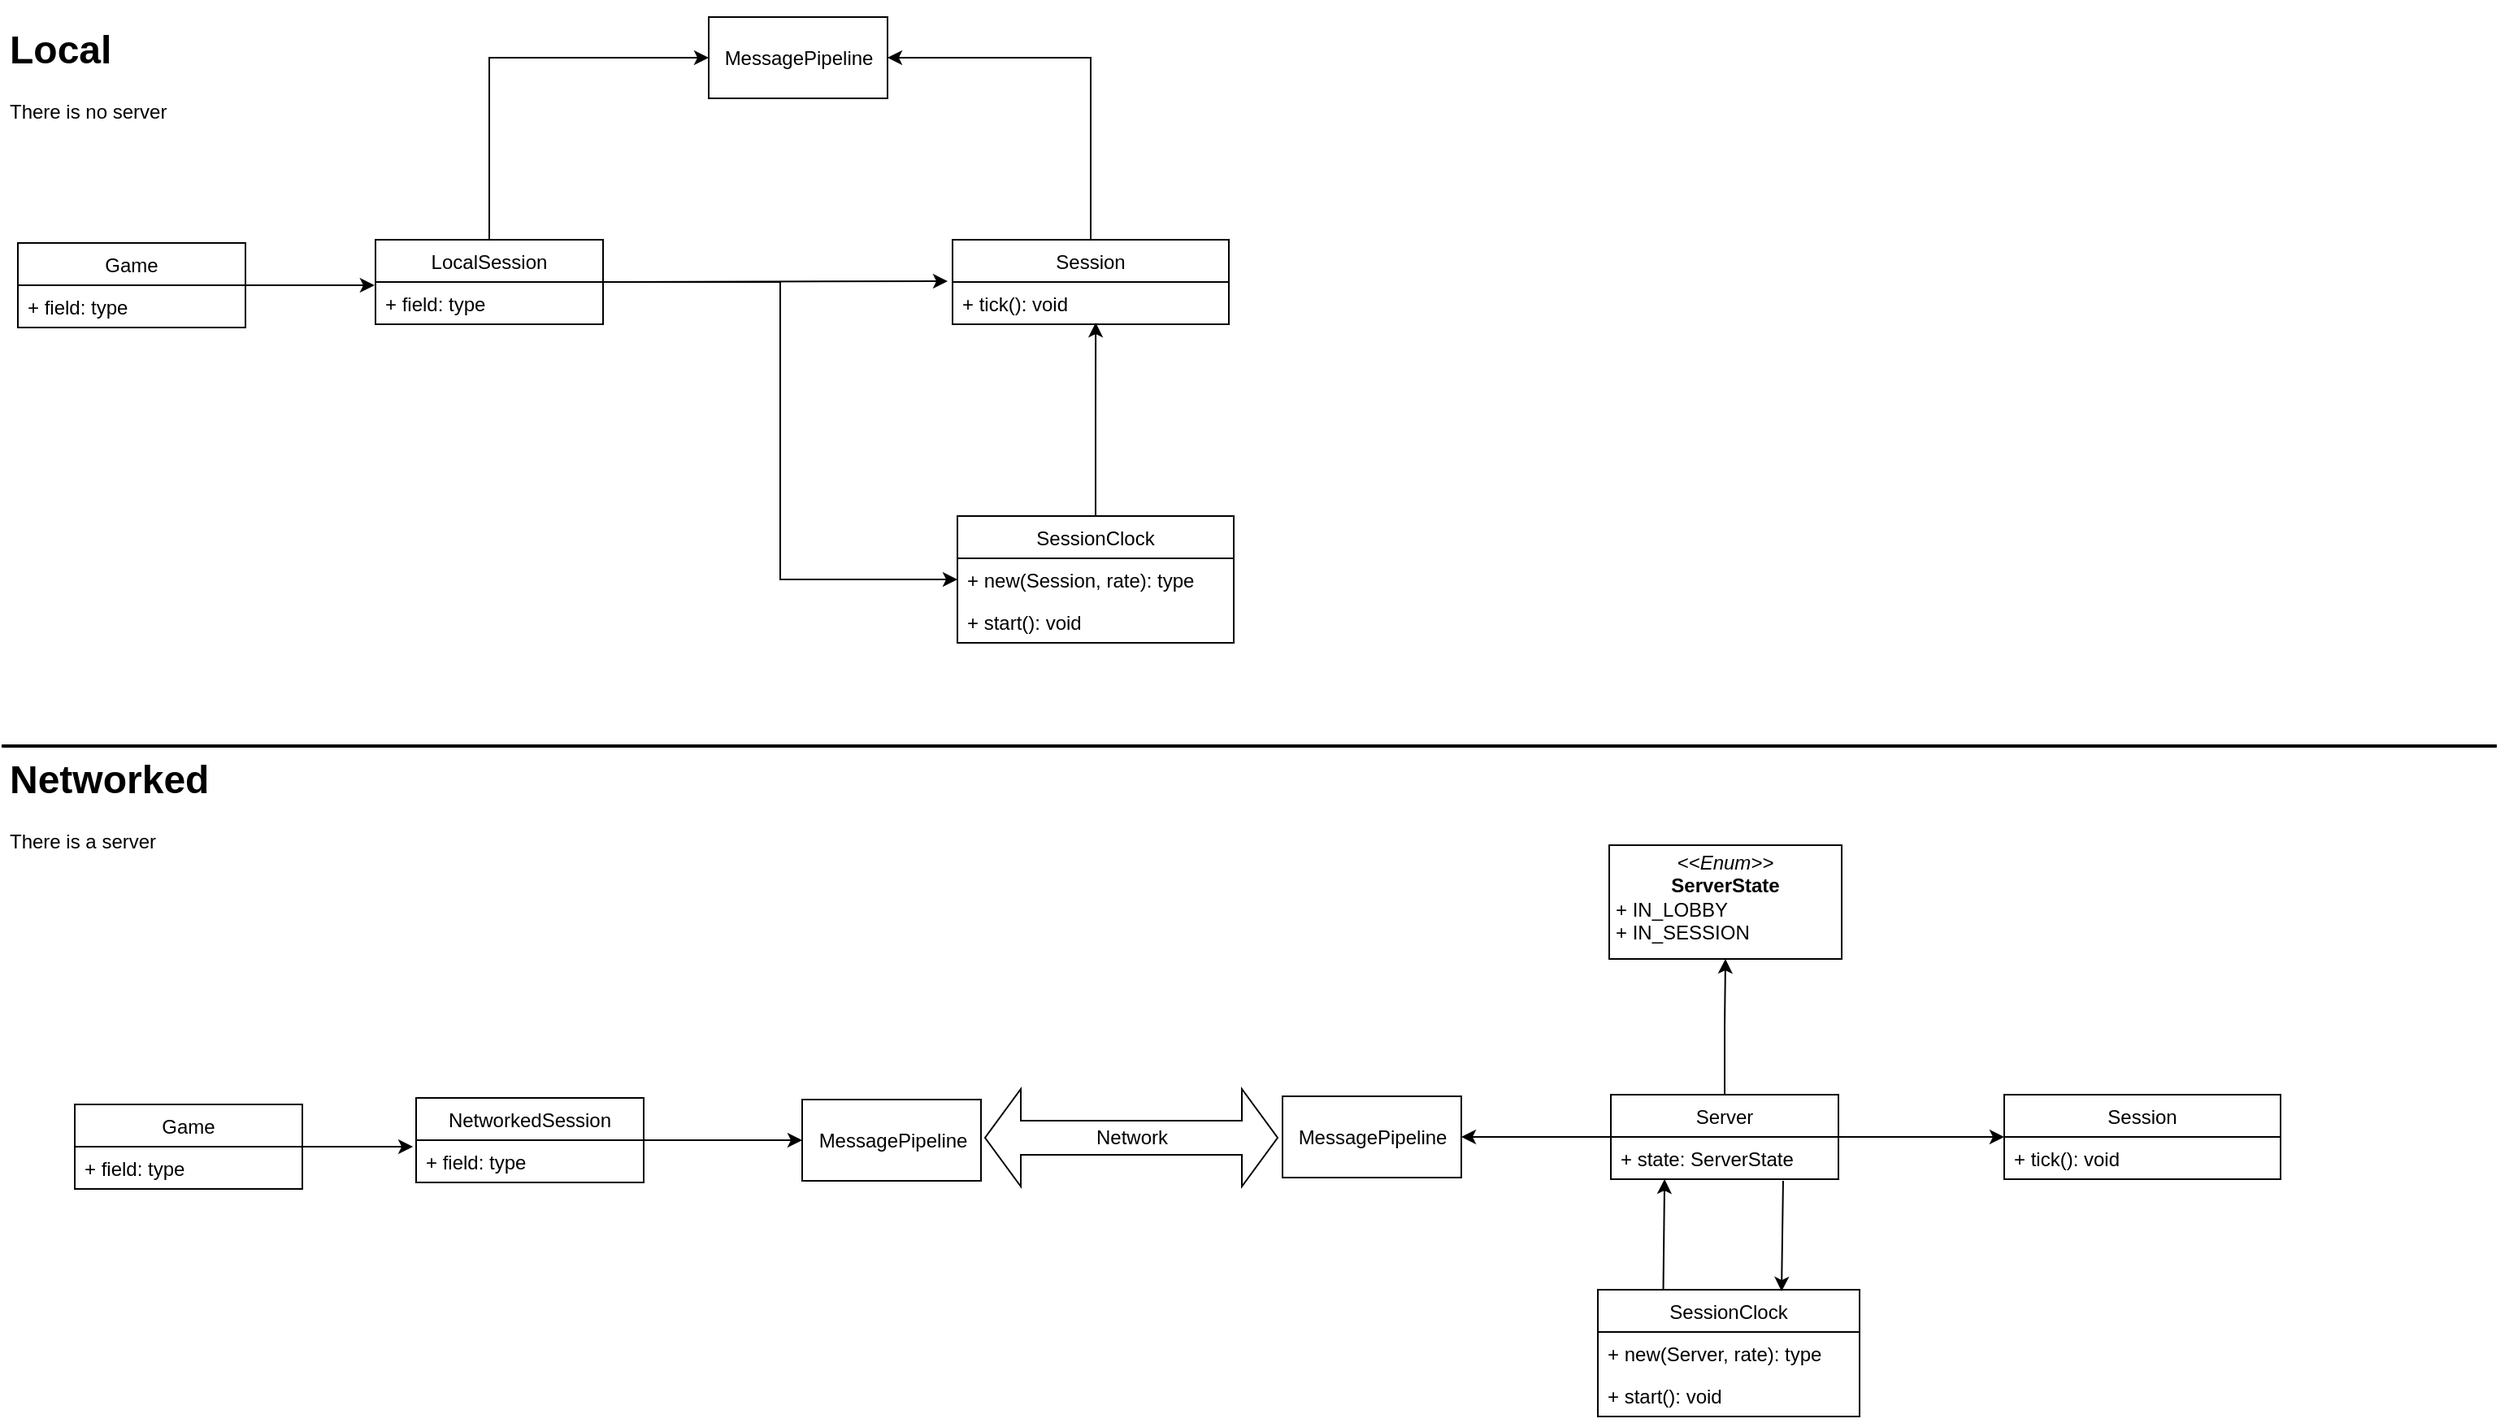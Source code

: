 <mxfile version="10.7.7" type="device"><diagram id="6s7Bk_C4yy8mamVFYxhc" name="Page-1"><mxGraphModel dx="1523" dy="2592" grid="1" gridSize="10" guides="1" tooltips="1" connect="1" arrows="1" fold="1" page="1" pageScale="1" pageWidth="827" pageHeight="1169" math="0" shadow="0"><root><mxCell id="0"/><mxCell id="1" parent="0"/><mxCell id="XVTKrHMGIMIwk3raWL2J-43" style="edgeStyle=orthogonalEdgeStyle;rounded=0;orthogonalLoop=1;jettySize=auto;html=1;exitX=0.5;exitY=0;exitDx=0;exitDy=0;entryX=0.518;entryY=0.962;entryDx=0;entryDy=0;entryPerimeter=0;" edge="1" parent="1" source="XVTKrHMGIMIwk3raWL2J-2" target="XVTKrHMGIMIwk3raWL2J-15"><mxGeometry relative="1" as="geometry"/></mxCell><mxCell id="XVTKrHMGIMIwk3raWL2J-2" value="SessionClock" style="swimlane;fontStyle=0;childLayout=stackLayout;horizontal=1;startSize=26;fillColor=none;horizontalStack=0;resizeParent=1;resizeParentMax=0;resizeLast=0;collapsible=1;marginBottom=0;" vertex="1" parent="1"><mxGeometry x="613" y="423.5" width="170" height="78" as="geometry"/></mxCell><mxCell id="XVTKrHMGIMIwk3raWL2J-3" value="+ new(Session, rate): type" style="text;strokeColor=none;fillColor=none;align=left;verticalAlign=top;spacingLeft=4;spacingRight=4;overflow=hidden;rotatable=0;points=[[0,0.5],[1,0.5]];portConstraint=eastwest;" vertex="1" parent="XVTKrHMGIMIwk3raWL2J-2"><mxGeometry y="26" width="170" height="26" as="geometry"/></mxCell><mxCell id="XVTKrHMGIMIwk3raWL2J-4" value="+ start(): void" style="text;strokeColor=none;fillColor=none;align=left;verticalAlign=top;spacingLeft=4;spacingRight=4;overflow=hidden;rotatable=0;points=[[0,0.5],[1,0.5]];portConstraint=eastwest;" vertex="1" parent="XVTKrHMGIMIwk3raWL2J-2"><mxGeometry y="52" width="170" height="26" as="geometry"/></mxCell><mxCell id="XVTKrHMGIMIwk3raWL2J-75" style="edgeStyle=orthogonalEdgeStyle;rounded=0;orthogonalLoop=1;jettySize=auto;html=1;exitX=0.5;exitY=0;exitDx=0;exitDy=0;entryX=0;entryY=0.5;entryDx=0;entryDy=0;" edge="1" parent="1" source="XVTKrHMGIMIwk3raWL2J-6" target="XVTKrHMGIMIwk3raWL2J-73"><mxGeometry relative="1" as="geometry"/></mxCell><mxCell id="XVTKrHMGIMIwk3raWL2J-82" style="edgeStyle=orthogonalEdgeStyle;rounded=0;orthogonalLoop=1;jettySize=auto;html=1;exitX=1;exitY=0.5;exitDx=0;exitDy=0;" edge="1" parent="1" source="XVTKrHMGIMIwk3raWL2J-6"><mxGeometry relative="1" as="geometry"><mxPoint x="607" y="279" as="targetPoint"/></mxGeometry></mxCell><mxCell id="XVTKrHMGIMIwk3raWL2J-83" style="edgeStyle=orthogonalEdgeStyle;rounded=0;orthogonalLoop=1;jettySize=auto;html=1;exitX=1;exitY=0.5;exitDx=0;exitDy=0;entryX=0;entryY=0.5;entryDx=0;entryDy=0;" edge="1" parent="1" source="XVTKrHMGIMIwk3raWL2J-6" target="XVTKrHMGIMIwk3raWL2J-2"><mxGeometry relative="1" as="geometry"/></mxCell><mxCell id="XVTKrHMGIMIwk3raWL2J-6" value="LocalSession" style="swimlane;fontStyle=0;childLayout=stackLayout;horizontal=1;startSize=26;fillColor=none;horizontalStack=0;resizeParent=1;resizeParentMax=0;resizeLast=0;collapsible=1;marginBottom=0;" vertex="1" parent="1"><mxGeometry x="255" y="253.5" width="140" height="52" as="geometry"/></mxCell><mxCell id="XVTKrHMGIMIwk3raWL2J-7" value="+ field: type" style="text;strokeColor=none;fillColor=none;align=left;verticalAlign=top;spacingLeft=4;spacingRight=4;overflow=hidden;rotatable=0;points=[[0,0.5],[1,0.5]];portConstraint=eastwest;" vertex="1" parent="XVTKrHMGIMIwk3raWL2J-6"><mxGeometry y="26" width="140" height="26" as="geometry"/></mxCell><mxCell id="XVTKrHMGIMIwk3raWL2J-74" style="edgeStyle=orthogonalEdgeStyle;rounded=0;orthogonalLoop=1;jettySize=auto;html=1;exitX=0.5;exitY=0;exitDx=0;exitDy=0;entryX=1;entryY=0.5;entryDx=0;entryDy=0;" edge="1" parent="1" source="XVTKrHMGIMIwk3raWL2J-14" target="XVTKrHMGIMIwk3raWL2J-73"><mxGeometry relative="1" as="geometry"/></mxCell><mxCell id="XVTKrHMGIMIwk3raWL2J-14" value="Session" style="swimlane;fontStyle=0;childLayout=stackLayout;horizontal=1;startSize=26;fillColor=none;horizontalStack=0;resizeParent=1;resizeParentMax=0;resizeLast=0;collapsible=1;marginBottom=0;" vertex="1" parent="1"><mxGeometry x="610" y="253.5" width="170" height="52" as="geometry"/></mxCell><mxCell id="XVTKrHMGIMIwk3raWL2J-15" value="+ tick(): void" style="text;strokeColor=none;fillColor=none;align=left;verticalAlign=top;spacingLeft=4;spacingRight=4;overflow=hidden;rotatable=0;points=[[0,0.5],[1,0.5]];portConstraint=eastwest;" vertex="1" parent="XVTKrHMGIMIwk3raWL2J-14"><mxGeometry y="26" width="170" height="26" as="geometry"/></mxCell><mxCell id="XVTKrHMGIMIwk3raWL2J-24" value="" style="line;strokeWidth=2;html=1;" vertex="1" parent="1"><mxGeometry x="25" y="560" width="1535" height="10" as="geometry"/></mxCell><mxCell id="XVTKrHMGIMIwk3raWL2J-26" value="&lt;h1&gt;Local&lt;/h1&gt;&lt;p&gt;There is no server&lt;/p&gt;" style="text;html=1;strokeColor=none;fillColor=none;spacing=5;spacingTop=-20;whiteSpace=wrap;overflow=hidden;rounded=0;" vertex="1" parent="1"><mxGeometry x="25" y="116.5" width="150" height="70" as="geometry"/></mxCell><mxCell id="XVTKrHMGIMIwk3raWL2J-27" value="&lt;h1&gt;Networked&lt;/h1&gt;&lt;p&gt;There is a server&lt;/p&gt;" style="text;html=1;strokeColor=none;fillColor=none;spacing=5;spacingTop=-20;whiteSpace=wrap;overflow=hidden;rounded=0;" vertex="1" parent="1"><mxGeometry x="25" y="566" width="150" height="70" as="geometry"/></mxCell><mxCell id="XVTKrHMGIMIwk3raWL2J-39" style="edgeStyle=orthogonalEdgeStyle;rounded=0;orthogonalLoop=1;jettySize=auto;html=1;exitX=1;exitY=0.5;exitDx=0;exitDy=0;entryX=-0.004;entryY=0.077;entryDx=0;entryDy=0;entryPerimeter=0;" edge="1" parent="1" source="XVTKrHMGIMIwk3raWL2J-36" target="XVTKrHMGIMIwk3raWL2J-7"><mxGeometry relative="1" as="geometry"/></mxCell><mxCell id="XVTKrHMGIMIwk3raWL2J-36" value="Game" style="swimlane;fontStyle=0;childLayout=stackLayout;horizontal=1;startSize=26;fillColor=none;horizontalStack=0;resizeParent=1;resizeParentMax=0;resizeLast=0;collapsible=1;marginBottom=0;" vertex="1" parent="1"><mxGeometry x="35" y="255.5" width="140" height="52" as="geometry"/></mxCell><mxCell id="XVTKrHMGIMIwk3raWL2J-37" value="+ field: type" style="text;strokeColor=none;fillColor=none;align=left;verticalAlign=top;spacingLeft=4;spacingRight=4;overflow=hidden;rotatable=0;points=[[0,0.5],[1,0.5]];portConstraint=eastwest;" vertex="1" parent="XVTKrHMGIMIwk3raWL2J-36"><mxGeometry y="26" width="140" height="26" as="geometry"/></mxCell><mxCell id="XVTKrHMGIMIwk3raWL2J-45" value="SessionClock" style="swimlane;fontStyle=0;childLayout=stackLayout;horizontal=1;startSize=26;fillColor=none;horizontalStack=0;resizeParent=1;resizeParentMax=0;resizeLast=0;collapsible=1;marginBottom=0;" vertex="1" parent="1"><mxGeometry x="1007" y="899.5" width="161" height="78" as="geometry"/></mxCell><mxCell id="XVTKrHMGIMIwk3raWL2J-46" value="+ new(Server, rate): type" style="text;strokeColor=none;fillColor=none;align=left;verticalAlign=top;spacingLeft=4;spacingRight=4;overflow=hidden;rotatable=0;points=[[0,0.5],[1,0.5]];portConstraint=eastwest;" vertex="1" parent="XVTKrHMGIMIwk3raWL2J-45"><mxGeometry y="26" width="161" height="26" as="geometry"/></mxCell><mxCell id="XVTKrHMGIMIwk3raWL2J-47" value="+ start(): void" style="text;strokeColor=none;fillColor=none;align=left;verticalAlign=top;spacingLeft=4;spacingRight=4;overflow=hidden;rotatable=0;points=[[0,0.5],[1,0.5]];portConstraint=eastwest;" vertex="1" parent="XVTKrHMGIMIwk3raWL2J-45"><mxGeometry y="52" width="161" height="26" as="geometry"/></mxCell><mxCell id="XVTKrHMGIMIwk3raWL2J-48" style="edgeStyle=orthogonalEdgeStyle;rounded=0;orthogonalLoop=1;jettySize=auto;html=1;exitX=1;exitY=0.5;exitDx=0;exitDy=0;entryX=0;entryY=0.5;entryDx=0;entryDy=0;" edge="1" parent="1" source="XVTKrHMGIMIwk3raWL2J-50" target="XVTKrHMGIMIwk3raWL2J-52"><mxGeometry relative="1" as="geometry"/></mxCell><mxCell id="XVTKrHMGIMIwk3raWL2J-70" style="edgeStyle=orthogonalEdgeStyle;rounded=0;orthogonalLoop=1;jettySize=auto;html=1;exitX=0.5;exitY=0;exitDx=0;exitDy=0;entryX=0.5;entryY=1;entryDx=0;entryDy=0;" edge="1" parent="1" source="XVTKrHMGIMIwk3raWL2J-50" target="XVTKrHMGIMIwk3raWL2J-69"><mxGeometry relative="1" as="geometry"/></mxCell><mxCell id="XVTKrHMGIMIwk3raWL2J-77" style="edgeStyle=orthogonalEdgeStyle;rounded=0;orthogonalLoop=1;jettySize=auto;html=1;exitX=0;exitY=0.5;exitDx=0;exitDy=0;entryX=1;entryY=0.5;entryDx=0;entryDy=0;" edge="1" parent="1" source="XVTKrHMGIMIwk3raWL2J-50" target="XVTKrHMGIMIwk3raWL2J-71"><mxGeometry relative="1" as="geometry"/></mxCell><mxCell id="XVTKrHMGIMIwk3raWL2J-50" value="Server" style="swimlane;fontStyle=0;childLayout=stackLayout;horizontal=1;startSize=26;fillColor=none;horizontalStack=0;resizeParent=1;resizeParentMax=0;resizeLast=0;collapsible=1;marginBottom=0;" vertex="1" parent="1"><mxGeometry x="1015" y="779.5" width="140" height="52" as="geometry"/></mxCell><mxCell id="XVTKrHMGIMIwk3raWL2J-51" value="+ state: ServerState" style="text;strokeColor=none;fillColor=none;align=left;verticalAlign=top;spacingLeft=4;spacingRight=4;overflow=hidden;rotatable=0;points=[[0,0.5],[1,0.5]];portConstraint=eastwest;" vertex="1" parent="XVTKrHMGIMIwk3raWL2J-50"><mxGeometry y="26" width="140" height="26" as="geometry"/></mxCell><mxCell id="XVTKrHMGIMIwk3raWL2J-52" value="Session" style="swimlane;fontStyle=0;childLayout=stackLayout;horizontal=1;startSize=26;fillColor=none;horizontalStack=0;resizeParent=1;resizeParentMax=0;resizeLast=0;collapsible=1;marginBottom=0;" vertex="1" parent="1"><mxGeometry x="1257" y="779.5" width="170" height="52" as="geometry"/></mxCell><mxCell id="XVTKrHMGIMIwk3raWL2J-53" value="+ tick(): void" style="text;strokeColor=none;fillColor=none;align=left;verticalAlign=top;spacingLeft=4;spacingRight=4;overflow=hidden;rotatable=0;points=[[0,0.5],[1,0.5]];portConstraint=eastwest;" vertex="1" parent="XVTKrHMGIMIwk3raWL2J-52"><mxGeometry y="26" width="170" height="26" as="geometry"/></mxCell><mxCell id="XVTKrHMGIMIwk3raWL2J-61" style="edgeStyle=orthogonalEdgeStyle;rounded=0;orthogonalLoop=1;jettySize=auto;html=1;exitX=1;exitY=0.5;exitDx=0;exitDy=0;entryX=-0.014;entryY=0.154;entryDx=0;entryDy=0;entryPerimeter=0;" edge="1" parent="1" source="XVTKrHMGIMIwk3raWL2J-55" target="XVTKrHMGIMIwk3raWL2J-58"><mxGeometry relative="1" as="geometry"/></mxCell><mxCell id="XVTKrHMGIMIwk3raWL2J-55" value="Game" style="swimlane;fontStyle=0;childLayout=stackLayout;horizontal=1;startSize=26;fillColor=none;horizontalStack=0;resizeParent=1;resizeParentMax=0;resizeLast=0;collapsible=1;marginBottom=0;" vertex="1" parent="1"><mxGeometry x="70" y="785.5" width="140" height="52" as="geometry"/></mxCell><mxCell id="XVTKrHMGIMIwk3raWL2J-56" value="+ field: type" style="text;strokeColor=none;fillColor=none;align=left;verticalAlign=top;spacingLeft=4;spacingRight=4;overflow=hidden;rotatable=0;points=[[0,0.5],[1,0.5]];portConstraint=eastwest;" vertex="1" parent="XVTKrHMGIMIwk3raWL2J-55"><mxGeometry y="26" width="140" height="26" as="geometry"/></mxCell><mxCell id="XVTKrHMGIMIwk3raWL2J-78" style="edgeStyle=orthogonalEdgeStyle;rounded=0;orthogonalLoop=1;jettySize=auto;html=1;exitX=1;exitY=0.5;exitDx=0;exitDy=0;entryX=0;entryY=0.5;entryDx=0;entryDy=0;" edge="1" parent="1" source="XVTKrHMGIMIwk3raWL2J-57" target="XVTKrHMGIMIwk3raWL2J-76"><mxGeometry relative="1" as="geometry"/></mxCell><mxCell id="XVTKrHMGIMIwk3raWL2J-57" value="NetworkedSession" style="swimlane;fontStyle=0;childLayout=stackLayout;horizontal=1;startSize=26;fillColor=none;horizontalStack=0;resizeParent=1;resizeParentMax=0;resizeLast=0;collapsible=1;marginBottom=0;" vertex="1" parent="1"><mxGeometry x="280" y="781.5" width="140" height="52" as="geometry"/></mxCell><mxCell id="XVTKrHMGIMIwk3raWL2J-58" value="+ field: type" style="text;strokeColor=none;fillColor=none;align=left;verticalAlign=top;spacingLeft=4;spacingRight=4;overflow=hidden;rotatable=0;points=[[0,0.5],[1,0.5]];portConstraint=eastwest;" vertex="1" parent="XVTKrHMGIMIwk3raWL2J-57"><mxGeometry y="26" width="140" height="26" as="geometry"/></mxCell><mxCell id="XVTKrHMGIMIwk3raWL2J-63" value="" style="endArrow=classic;html=1;exitX=0.757;exitY=1.038;exitDx=0;exitDy=0;exitPerimeter=0;entryX=0.702;entryY=0.013;entryDx=0;entryDy=0;entryPerimeter=0;" edge="1" parent="1" source="XVTKrHMGIMIwk3raWL2J-51" target="XVTKrHMGIMIwk3raWL2J-45"><mxGeometry width="50" height="50" relative="1" as="geometry"><mxPoint x="782" y="1049.5" as="sourcePoint"/><mxPoint x="832" y="999.5" as="targetPoint"/></mxGeometry></mxCell><mxCell id="XVTKrHMGIMIwk3raWL2J-64" value="" style="endArrow=classic;html=1;entryX=0.236;entryY=1;entryDx=0;entryDy=0;entryPerimeter=0;exitX=0.25;exitY=0;exitDx=0;exitDy=0;" edge="1" parent="1" source="XVTKrHMGIMIwk3raWL2J-45" target="XVTKrHMGIMIwk3raWL2J-51"><mxGeometry width="50" height="50" relative="1" as="geometry"><mxPoint x="782" y="1049.5" as="sourcePoint"/><mxPoint x="832" y="999.5" as="targetPoint"/></mxGeometry></mxCell><mxCell id="XVTKrHMGIMIwk3raWL2J-69" value="&lt;p style=&quot;margin: 0px ; margin-top: 4px ; text-align: center&quot;&gt;&lt;i&gt;&amp;lt;&amp;lt;Enum&amp;gt;&amp;gt;&lt;/i&gt;&lt;br&gt;&lt;b&gt;ServerState&lt;/b&gt;&lt;/p&gt;&lt;p style=&quot;margin: 0px ; margin-left: 4px&quot;&gt;+ IN_LOBBY&lt;br&gt;+ IN_SESSION&lt;/p&gt;&lt;br&gt;" style="verticalAlign=top;align=left;overflow=fill;fontSize=12;fontFamily=Helvetica;html=1;" vertex="1" parent="1"><mxGeometry x="1014" y="626" width="143" height="70" as="geometry"/></mxCell><mxCell id="XVTKrHMGIMIwk3raWL2J-71" value="MessagePipeline" style="html=1;" vertex="1" parent="1"><mxGeometry x="813" y="780.5" width="110" height="50" as="geometry"/></mxCell><mxCell id="XVTKrHMGIMIwk3raWL2J-73" value="MessagePipeline" style="html=1;" vertex="1" parent="1"><mxGeometry x="460" y="116.5" width="110" height="50" as="geometry"/></mxCell><mxCell id="XVTKrHMGIMIwk3raWL2J-76" value="MessagePipeline" style="html=1;" vertex="1" parent="1"><mxGeometry x="517.5" y="782.5" width="110" height="50" as="geometry"/></mxCell><mxCell id="XVTKrHMGIMIwk3raWL2J-79" value="Network" style="html=1;shadow=0;dashed=0;align=center;verticalAlign=middle;shape=mxgraph.arrows2.twoWayArrow;dy=0.65;dx=22;" vertex="1" parent="1"><mxGeometry x="630" y="776" width="180" height="60" as="geometry"/></mxCell></root></mxGraphModel></diagram></mxfile>